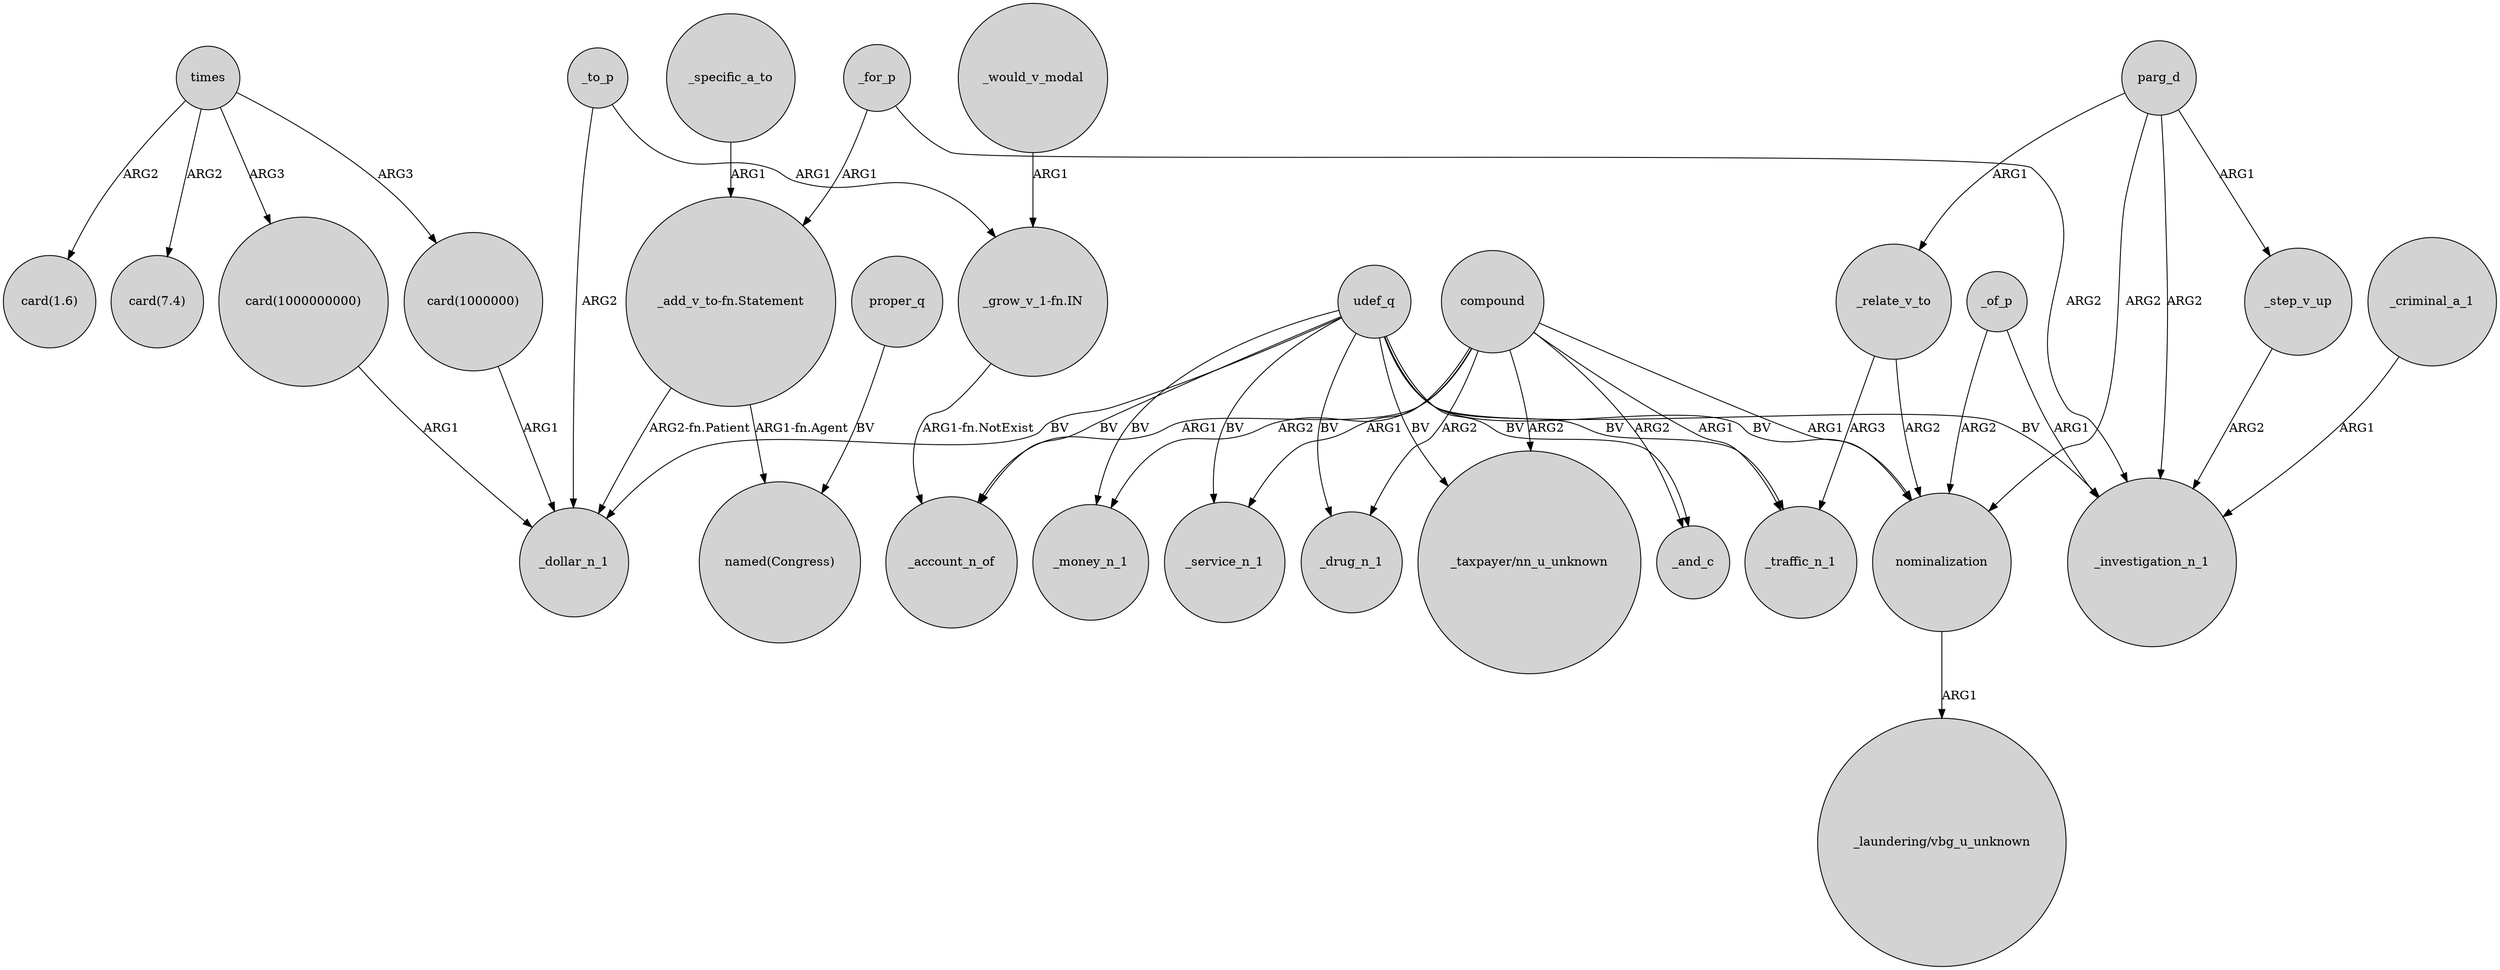digraph {
	node [shape=circle style=filled]
	"card(1000000)" -> _dollar_n_1 [label=ARG1]
	udef_q -> _investigation_n_1 [label=BV]
	"_add_v_to-fn.Statement" -> "named(Congress)" [label="ARG1-fn.Agent"]
	udef_q -> _money_n_1 [label=BV]
	_to_p -> _dollar_n_1 [label=ARG2]
	_step_v_up -> _investigation_n_1 [label=ARG2]
	parg_d -> _relate_v_to [label=ARG1]
	_criminal_a_1 -> _investigation_n_1 [label=ARG1]
	_for_p -> "_add_v_to-fn.Statement" [label=ARG1]
	"_add_v_to-fn.Statement" -> _dollar_n_1 [label="ARG2-fn.Patient"]
	compound -> _account_n_of [label=ARG1]
	_for_p -> _investigation_n_1 [label=ARG2]
	proper_q -> "named(Congress)" [label=BV]
	udef_q -> _drug_n_1 [label=BV]
	times -> "card(1000000000)" [label=ARG3]
	udef_q -> "_taxpayer/nn_u_unknown" [label=BV]
	compound -> _and_c [label=ARG2]
	udef_q -> _service_n_1 [label=BV]
	compound -> _money_n_1 [label=ARG2]
	times -> "card(1000000)" [label=ARG3]
	"_grow_v_1-fn.IN" -> _account_n_of [label="ARG1-fn.NotExist"]
	times -> "card(1.6)" [label=ARG2]
	_of_p -> nominalization [label=ARG2]
	nominalization -> "_laundering/vbg_u_unknown" [label=ARG1]
	_to_p -> "_grow_v_1-fn.IN" [label=ARG1]
	parg_d -> nominalization [label=ARG2]
	compound -> _drug_n_1 [label=ARG2]
	_specific_a_to -> "_add_v_to-fn.Statement" [label=ARG1]
	parg_d -> _investigation_n_1 [label=ARG2]
	udef_q -> _account_n_of [label=BV]
	_relate_v_to -> nominalization [label=ARG2]
	udef_q -> nominalization [label=BV]
	compound -> _traffic_n_1 [label=ARG1]
	_of_p -> _investigation_n_1 [label=ARG1]
	udef_q -> _traffic_n_1 [label=BV]
	_would_v_modal -> "_grow_v_1-fn.IN" [label=ARG1]
	"card(1000000000)" -> _dollar_n_1 [label=ARG1]
	parg_d -> _step_v_up [label=ARG1]
	udef_q -> _and_c [label=BV]
	compound -> "_taxpayer/nn_u_unknown" [label=ARG2]
	compound -> _service_n_1 [label=ARG1]
	compound -> nominalization [label=ARG1]
	times -> "card(7.4)" [label=ARG2]
	udef_q -> _dollar_n_1 [label=BV]
	_relate_v_to -> _traffic_n_1 [label=ARG3]
}
